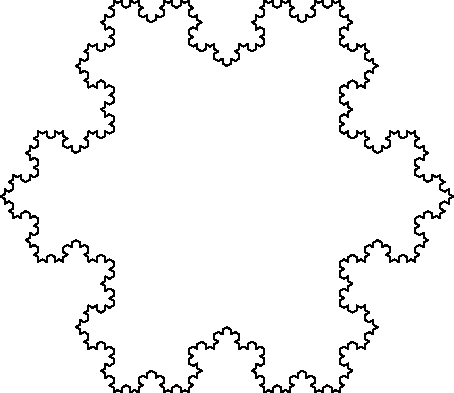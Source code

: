 size(8cm);
void koch(pair A, pair B, int n) {
  pair C;
  C =rotate(120, point(A--B,1/3))*A;
  if (n>0) {
    koch( A,        point(A--B,1/3), n-1);
    koch( point(A--B,1/3), C,        n-1);
    koch( C,        point(A--B,2/3), n-1);
    koch( point(A--B,2/3), B,        n-1);
  } else draw(A--point(A--B,1/3)--C--point(A--B,2/3)--B);
}

pair z0=(1,0);
pair z1=rotate(120)*z0;
pair z2=rotate(120)*z1;
koch( z0, z1, 3 );
koch( z1, z2, 3 );
koch( z2, z0, 3 );
